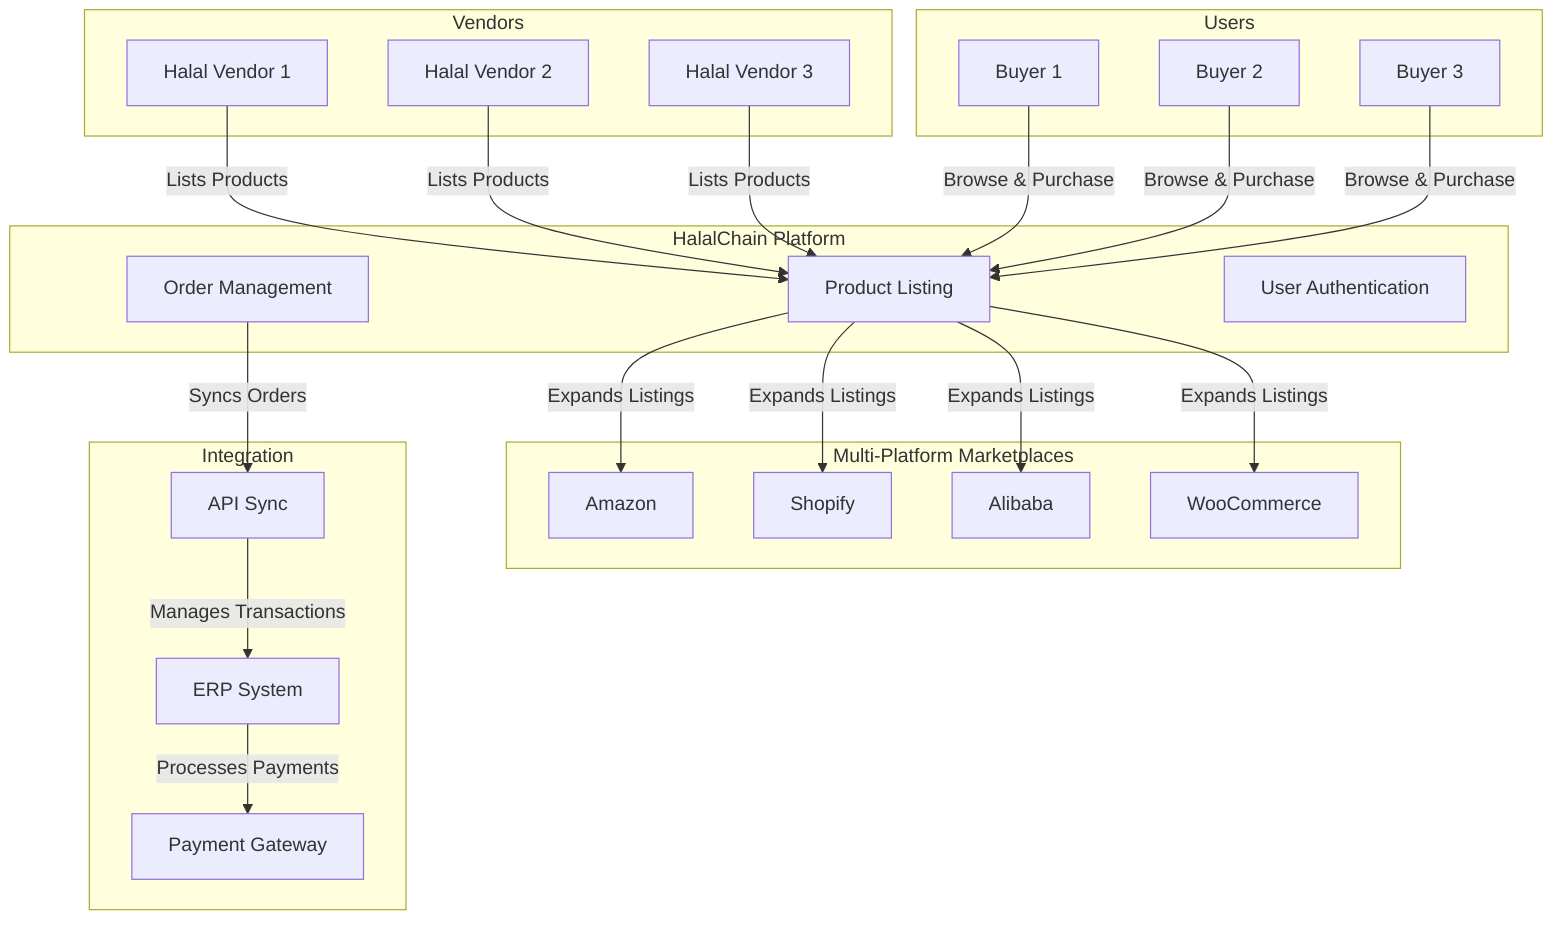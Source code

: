 flowchart TD
    subgraph Vendors
        V1["Halal Vendor 1"]
        V2["Halal Vendor 2"]
        V3["Halal Vendor 3"]
    end

    subgraph HalalChain Platform
        H1["Product Listing"]
        H2["Order Management"]
        H3["User Authentication"]
    end

    subgraph Multi-Platform Marketplaces
        M1["Amazon"]
        M2["Shopify"]
        M3["Alibaba"]
        M4["WooCommerce"]
    end

    subgraph Users
        U1["Buyer 1"]
        U2["Buyer 2"]
        U3["Buyer 3"]
    end

    subgraph Integration
        I1["API Sync"]
        I2["ERP System"]
        I3["Payment Gateway"]
    end

    V1 & V2 & V3 -->|Lists Products| H1
    H1 -->|Expands Listings| M1 & M2 & M3 & M4
    U1 & U2 & U3 -->|Browse & Purchase| H1
    H2 -->|Syncs Orders| I1
    I1 -->|Manages Transactions| I2
    I2 -->|Processes Payments| I3